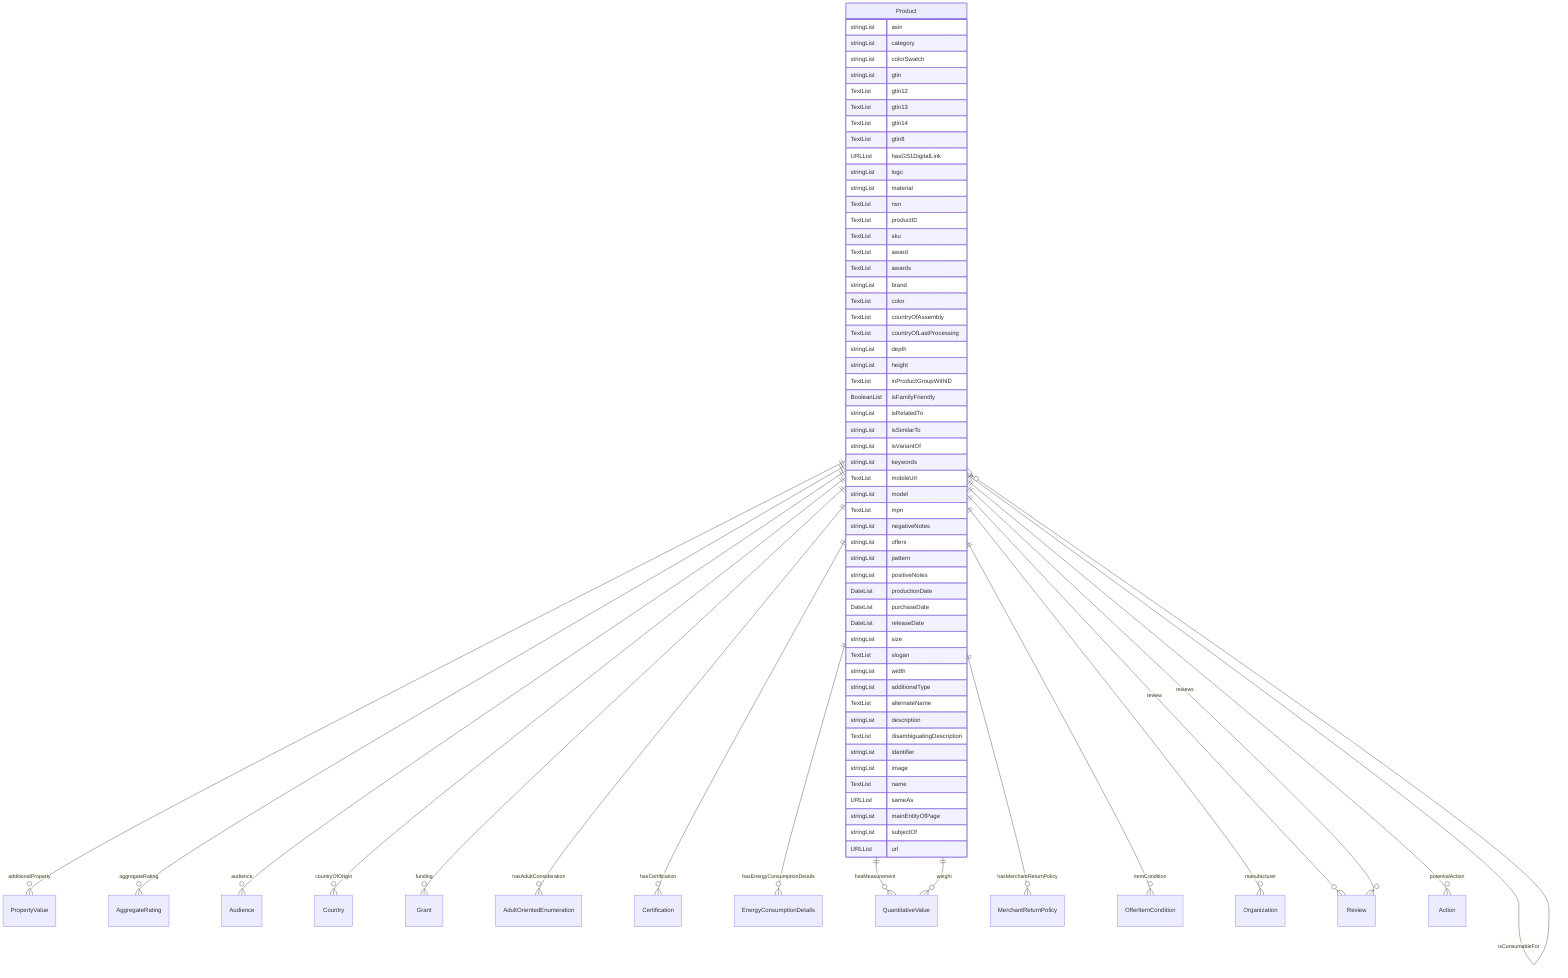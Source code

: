 erDiagram
Product {
    stringList asin  
    stringList category  
    stringList colorSwatch  
    stringList gtin  
    TextList gtin12  
    TextList gtin13  
    TextList gtin14  
    TextList gtin8  
    URLList hasGS1DigitalLink  
    stringList logo  
    stringList material  
    TextList nsn  
    TextList productID  
    TextList sku  
    TextList award  
    TextList awards  
    stringList brand  
    TextList color  
    TextList countryOfAssembly  
    TextList countryOfLastProcessing  
    stringList depth  
    stringList height  
    TextList inProductGroupWithID  
    BooleanList isFamilyFriendly  
    stringList isRelatedTo  
    stringList isSimilarTo  
    stringList isVariantOf  
    stringList keywords  
    TextList mobileUrl  
    stringList model  
    TextList mpn  
    stringList negativeNotes  
    stringList offers  
    stringList pattern  
    stringList positiveNotes  
    DateList productionDate  
    DateList purchaseDate  
    DateList releaseDate  
    stringList size  
    TextList slogan  
    stringList width  
    stringList additionalType  
    TextList alternateName  
    stringList description  
    TextList disambiguatingDescription  
    stringList identifier  
    stringList image  
    TextList name  
    URLList sameAs  
    stringList mainEntityOfPage  
    stringList subjectOf  
    URLList url  
}

Product ||--}o PropertyValue : "additionalProperty"
Product ||--}o AggregateRating : "aggregateRating"
Product ||--}o Audience : "audience"
Product ||--}o Country : "countryOfOrigin"
Product ||--}o Grant : "funding"
Product ||--}o AdultOrientedEnumeration : "hasAdultConsideration"
Product ||--}o Certification : "hasCertification"
Product ||--}o EnergyConsumptionDetails : "hasEnergyConsumptionDetails"
Product ||--}o QuantitativeValue : "hasMeasurement"
Product ||--}o MerchantReturnPolicy : "hasMerchantReturnPolicy"
Product ||--}o Product : "isAccessoryOrSparePartFor"
Product ||--}o Product : "isConsumableFor"
Product ||--}o OfferItemCondition : "itemCondition"
Product ||--}o Organization : "manufacturer"
Product ||--}o Review : "review"
Product ||--}o Review : "reviews"
Product ||--}o QuantitativeValue : "weight"
Product ||--}o Action : "potentialAction"
